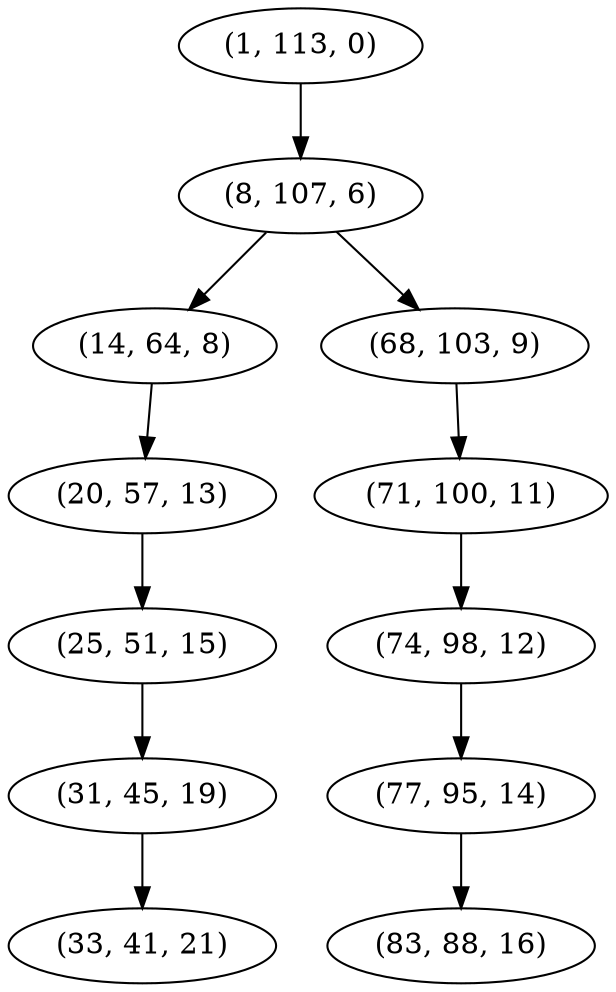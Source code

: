 digraph tree {
    "(1, 113, 0)";
    "(8, 107, 6)";
    "(14, 64, 8)";
    "(20, 57, 13)";
    "(25, 51, 15)";
    "(31, 45, 19)";
    "(33, 41, 21)";
    "(68, 103, 9)";
    "(71, 100, 11)";
    "(74, 98, 12)";
    "(77, 95, 14)";
    "(83, 88, 16)";
    "(1, 113, 0)" -> "(8, 107, 6)";
    "(8, 107, 6)" -> "(14, 64, 8)";
    "(8, 107, 6)" -> "(68, 103, 9)";
    "(14, 64, 8)" -> "(20, 57, 13)";
    "(20, 57, 13)" -> "(25, 51, 15)";
    "(25, 51, 15)" -> "(31, 45, 19)";
    "(31, 45, 19)" -> "(33, 41, 21)";
    "(68, 103, 9)" -> "(71, 100, 11)";
    "(71, 100, 11)" -> "(74, 98, 12)";
    "(74, 98, 12)" -> "(77, 95, 14)";
    "(77, 95, 14)" -> "(83, 88, 16)";
}

